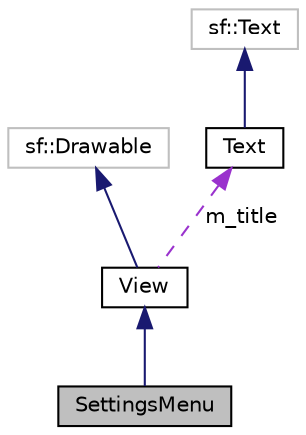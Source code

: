 digraph "SettingsMenu"
{
 // LATEX_PDF_SIZE
  edge [fontname="Helvetica",fontsize="10",labelfontname="Helvetica",labelfontsize="10"];
  node [fontname="Helvetica",fontsize="10",shape=record];
  Node1 [label="SettingsMenu",height=0.2,width=0.4,color="black", fillcolor="grey75", style="filled", fontcolor="black",tooltip=" "];
  Node2 -> Node1 [dir="back",color="midnightblue",fontsize="10",style="solid",fontname="Helvetica"];
  Node2 [label="View",height=0.2,width=0.4,color="black", fillcolor="white", style="filled",URL="$class_view.html",tooltip="The View class inherit from sf::Drawable. It is the base to others class for display selected scene o..."];
  Node3 -> Node2 [dir="back",color="midnightblue",fontsize="10",style="solid",fontname="Helvetica"];
  Node3 [label="sf::Drawable",height=0.2,width=0.4,color="grey75", fillcolor="white", style="filled",tooltip=" "];
  Node4 -> Node2 [dir="back",color="darkorchid3",fontsize="10",style="dashed",label=" m_title" ,fontname="Helvetica"];
  Node4 [label="Text",height=0.2,width=0.4,color="black", fillcolor="white", style="filled",URL="$class_text.html",tooltip="The Text class inherit from sf::Text. This class sets text on default style of font."];
  Node5 -> Node4 [dir="back",color="midnightblue",fontsize="10",style="solid",fontname="Helvetica"];
  Node5 [label="sf::Text",height=0.2,width=0.4,color="grey75", fillcolor="white", style="filled",tooltip=" "];
}
